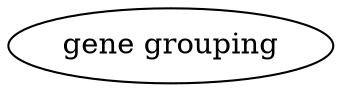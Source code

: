 digraph {
	graph [bb="0,0,123.49,36"];
	node [label="\N"];
	"gene grouping"	[height=0.5,
		label="gene grouping",
		pos="61.745,18",
		width=1.7151];
}
